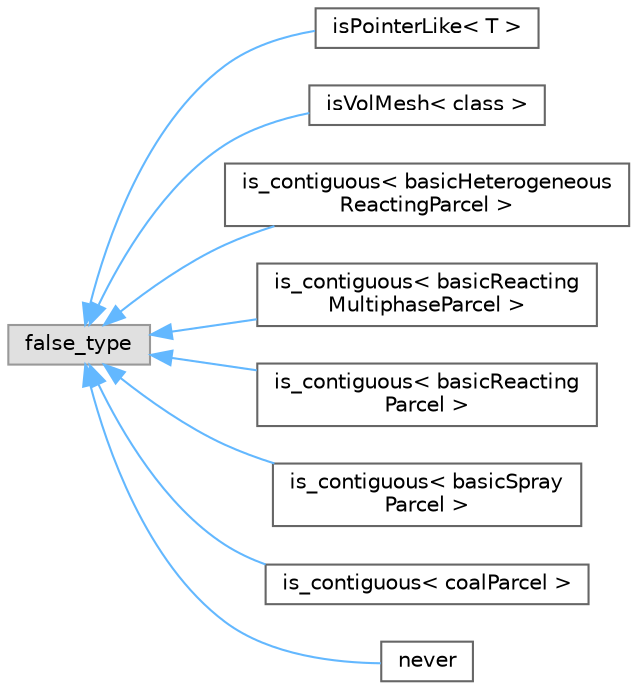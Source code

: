 digraph "Graphical Class Hierarchy"
{
 // LATEX_PDF_SIZE
  bgcolor="transparent";
  edge [fontname=Helvetica,fontsize=10,labelfontname=Helvetica,labelfontsize=10];
  node [fontname=Helvetica,fontsize=10,shape=box,height=0.2,width=0.4];
  rankdir="LR";
  Node0 [id="Node000000",label="false_type",height=0.2,width=0.4,color="grey60", fillcolor="#E0E0E0", style="filled",tooltip=" "];
  Node0 -> Node1 [id="edge4618_Node000000_Node000001",dir="back",color="steelblue1",style="solid",tooltip=" "];
  Node1 [id="Node000001",label="isPointerLike\< T \>",height=0.2,width=0.4,color="grey40", fillcolor="white", style="filled",URL="$structFoam_1_1Detail_1_1isPointerLike.html",tooltip=" "];
  Node0 -> Node2 [id="edge4619_Node000000_Node000002",dir="back",color="steelblue1",style="solid",tooltip=" "];
  Node2 [id="Node000002",label="isVolMesh\< class \>",height=0.2,width=0.4,color="grey40", fillcolor="white", style="filled",URL="$structFoam_1_1isVolMesh.html",tooltip=" "];
  Node0 -> Node3 [id="edge4620_Node000000_Node000003",dir="back",color="steelblue1",style="solid",tooltip=" "];
  Node3 [id="Node000003",label="is_contiguous\< basicHeterogeneous\lReactingParcel \>",height=0.2,width=0.4,color="grey40", fillcolor="white", style="filled",URL="$structFoam_1_1is__contiguous_3_01basicHeterogeneousReactingParcel_01_4.html",tooltip=" "];
  Node0 -> Node4 [id="edge4621_Node000000_Node000004",dir="back",color="steelblue1",style="solid",tooltip=" "];
  Node4 [id="Node000004",label="is_contiguous\< basicReacting\lMultiphaseParcel \>",height=0.2,width=0.4,color="grey40", fillcolor="white", style="filled",URL="$structFoam_1_1is__contiguous_3_01basicReactingMultiphaseParcel_01_4.html",tooltip=" "];
  Node0 -> Node5 [id="edge4622_Node000000_Node000005",dir="back",color="steelblue1",style="solid",tooltip=" "];
  Node5 [id="Node000005",label="is_contiguous\< basicReacting\lParcel \>",height=0.2,width=0.4,color="grey40", fillcolor="white", style="filled",URL="$structFoam_1_1is__contiguous_3_01basicReactingParcel_01_4.html",tooltip=" "];
  Node0 -> Node6 [id="edge4623_Node000000_Node000006",dir="back",color="steelblue1",style="solid",tooltip=" "];
  Node6 [id="Node000006",label="is_contiguous\< basicSpray\lParcel \>",height=0.2,width=0.4,color="grey40", fillcolor="white", style="filled",URL="$structFoam_1_1is__contiguous_3_01basicSprayParcel_01_4.html",tooltip=" "];
  Node0 -> Node7 [id="edge4624_Node000000_Node000007",dir="back",color="steelblue1",style="solid",tooltip=" "];
  Node7 [id="Node000007",label="is_contiguous\< coalParcel \>",height=0.2,width=0.4,color="grey40", fillcolor="white", style="filled",URL="$structFoam_1_1is__contiguous_3_01coalParcel_01_4.html",tooltip=" "];
  Node0 -> Node8 [id="edge4625_Node000000_Node000008",dir="back",color="steelblue1",style="solid",tooltip=" "];
  Node8 [id="Node000008",label="never",height=0.2,width=0.4,color="grey40", fillcolor="white", style="filled",URL="$structFoam_1_1predicates_1_1never.html",tooltip=" "];
}
